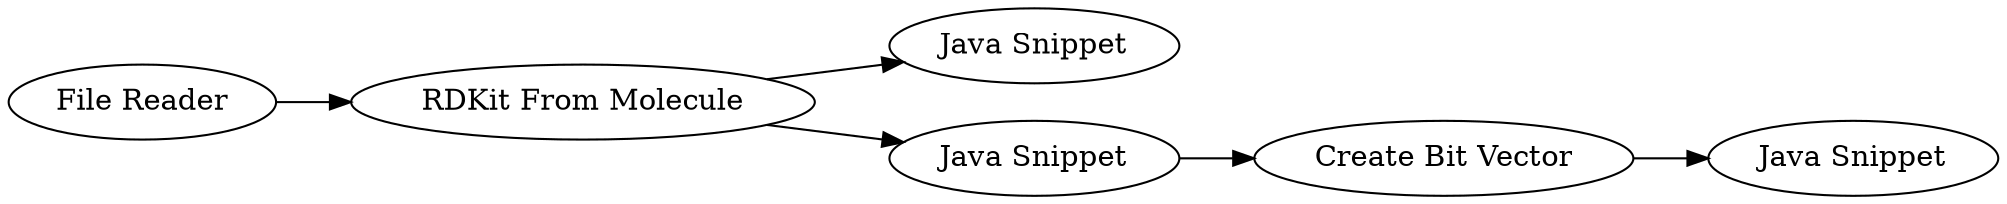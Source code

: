 digraph {
	"1005304245568967655_2" [label="RDKit From Molecule"]
	"1005304245568967655_3" [label="Java Snippet"]
	"1005304245568967655_1" [label="File Reader"]
	"1005304245568967655_4" [label="Java Snippet"]
	"1005304245568967655_5" [label="Create Bit Vector"]
	"1005304245568967655_6" [label="Java Snippet"]
	"1005304245568967655_1" -> "1005304245568967655_2"
	"1005304245568967655_2" -> "1005304245568967655_3"
	"1005304245568967655_5" -> "1005304245568967655_6"
	"1005304245568967655_2" -> "1005304245568967655_4"
	"1005304245568967655_4" -> "1005304245568967655_5"
	rankdir=LR
}
